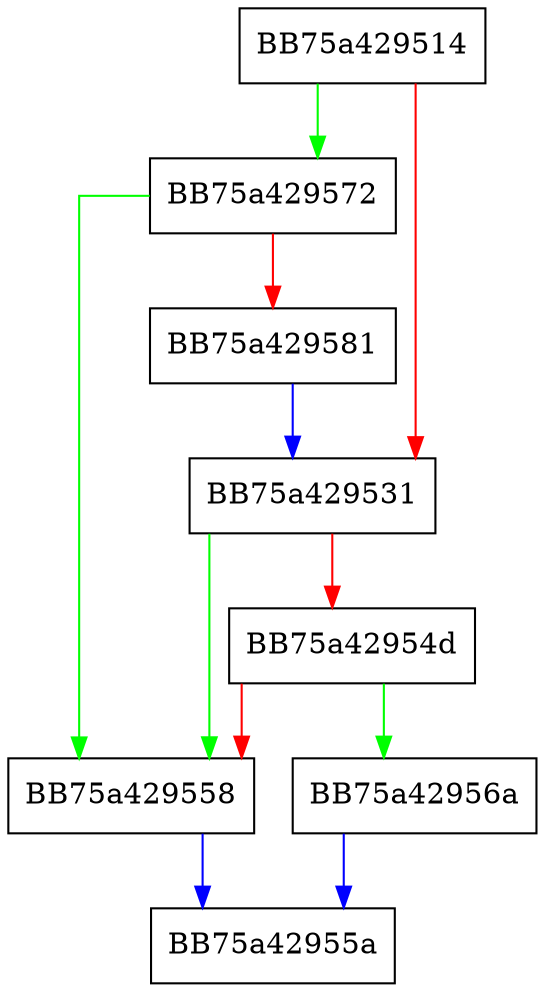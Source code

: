 digraph match_char {
  node [shape="box"];
  graph [splines=ortho];
  BB75a429514 -> BB75a429572 [color="green"];
  BB75a429514 -> BB75a429531 [color="red"];
  BB75a429531 -> BB75a429558 [color="green"];
  BB75a429531 -> BB75a42954d [color="red"];
  BB75a42954d -> BB75a42956a [color="green"];
  BB75a42954d -> BB75a429558 [color="red"];
  BB75a429558 -> BB75a42955a [color="blue"];
  BB75a42956a -> BB75a42955a [color="blue"];
  BB75a429572 -> BB75a429558 [color="green"];
  BB75a429572 -> BB75a429581 [color="red"];
  BB75a429581 -> BB75a429531 [color="blue"];
}